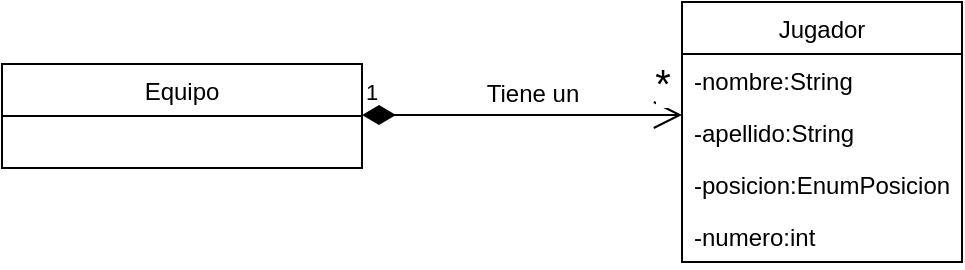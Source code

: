 <mxfile version="20.3.0" type="device"><diagram id="Xy-ZdV6cQT4a88QoF3Vi" name="Página-1"><mxGraphModel dx="862" dy="551" grid="1" gridSize="10" guides="1" tooltips="1" connect="1" arrows="1" fold="1" page="1" pageScale="1" pageWidth="827" pageHeight="1169" math="0" shadow="0"><root><mxCell id="0"/><mxCell id="1" parent="0"/><mxCell id="RuRHT4YdO9Ciuuk1kZBf-1" value="Equipo" style="swimlane;fontStyle=0;childLayout=stackLayout;horizontal=1;startSize=26;fillColor=none;horizontalStack=0;resizeParent=1;resizeParentMax=0;resizeLast=0;collapsible=1;marginBottom=0;" vertex="1" parent="1"><mxGeometry x="130" y="241" width="180" height="52" as="geometry"/></mxCell><mxCell id="RuRHT4YdO9Ciuuk1kZBf-6" value="Jugador" style="swimlane;fontStyle=0;childLayout=stackLayout;horizontal=1;startSize=26;fillColor=none;horizontalStack=0;resizeParent=1;resizeParentMax=0;resizeLast=0;collapsible=1;marginBottom=0;" vertex="1" parent="1"><mxGeometry x="470" y="210" width="140" height="130" as="geometry"/></mxCell><mxCell id="RuRHT4YdO9Ciuuk1kZBf-7" value="-nombre:String&#10;" style="text;strokeColor=none;fillColor=none;align=left;verticalAlign=top;spacingLeft=4;spacingRight=4;overflow=hidden;rotatable=0;points=[[0,0.5],[1,0.5]];portConstraint=eastwest;" vertex="1" parent="RuRHT4YdO9Ciuuk1kZBf-6"><mxGeometry y="26" width="140" height="26" as="geometry"/></mxCell><mxCell id="RuRHT4YdO9Ciuuk1kZBf-8" value="-apellido:String" style="text;strokeColor=none;fillColor=none;align=left;verticalAlign=top;spacingLeft=4;spacingRight=4;overflow=hidden;rotatable=0;points=[[0,0.5],[1,0.5]];portConstraint=eastwest;" vertex="1" parent="RuRHT4YdO9Ciuuk1kZBf-6"><mxGeometry y="52" width="140" height="26" as="geometry"/></mxCell><mxCell id="RuRHT4YdO9Ciuuk1kZBf-9" value="-posicion:EnumPosicion" style="text;strokeColor=none;fillColor=none;align=left;verticalAlign=top;spacingLeft=4;spacingRight=4;overflow=hidden;rotatable=0;points=[[0,0.5],[1,0.5]];portConstraint=eastwest;" vertex="1" parent="RuRHT4YdO9Ciuuk1kZBf-6"><mxGeometry y="78" width="140" height="26" as="geometry"/></mxCell><mxCell id="RuRHT4YdO9Ciuuk1kZBf-11" value="-numero:int" style="text;strokeColor=none;fillColor=none;align=left;verticalAlign=top;spacingLeft=4;spacingRight=4;overflow=hidden;rotatable=0;points=[[0,0.5],[1,0.5]];portConstraint=eastwest;" vertex="1" parent="RuRHT4YdO9Ciuuk1kZBf-6"><mxGeometry y="104" width="140" height="26" as="geometry"/></mxCell><mxCell id="RuRHT4YdO9Ciuuk1kZBf-12" value="1" style="endArrow=open;html=1;endSize=12;startArrow=diamondThin;startSize=14;startFill=1;edgeStyle=orthogonalEdgeStyle;align=left;verticalAlign=bottom;rounded=0;" edge="1" parent="1"><mxGeometry x="-1" y="3" relative="1" as="geometry"><mxPoint x="310" y="266.5" as="sourcePoint"/><mxPoint x="470" y="266.5" as="targetPoint"/></mxGeometry></mxCell><mxCell id="RuRHT4YdO9Ciuuk1kZBf-16" value="*" style="edgeLabel;html=1;align=center;verticalAlign=middle;resizable=0;points=[];fontSize=20;" vertex="1" connectable="0" parent="RuRHT4YdO9Ciuuk1kZBf-12"><mxGeometry x="0.825" y="1" relative="1" as="geometry"><mxPoint x="4" y="-16" as="offset"/></mxGeometry></mxCell><mxCell id="RuRHT4YdO9Ciuuk1kZBf-14" value="Tiene un&lt;br&gt;" style="text;html=1;align=center;verticalAlign=middle;resizable=0;points=[];autosize=1;strokeColor=none;fillColor=none;" vertex="1" parent="1"><mxGeometry x="360" y="241" width="70" height="30" as="geometry"/></mxCell></root></mxGraphModel></diagram></mxfile>